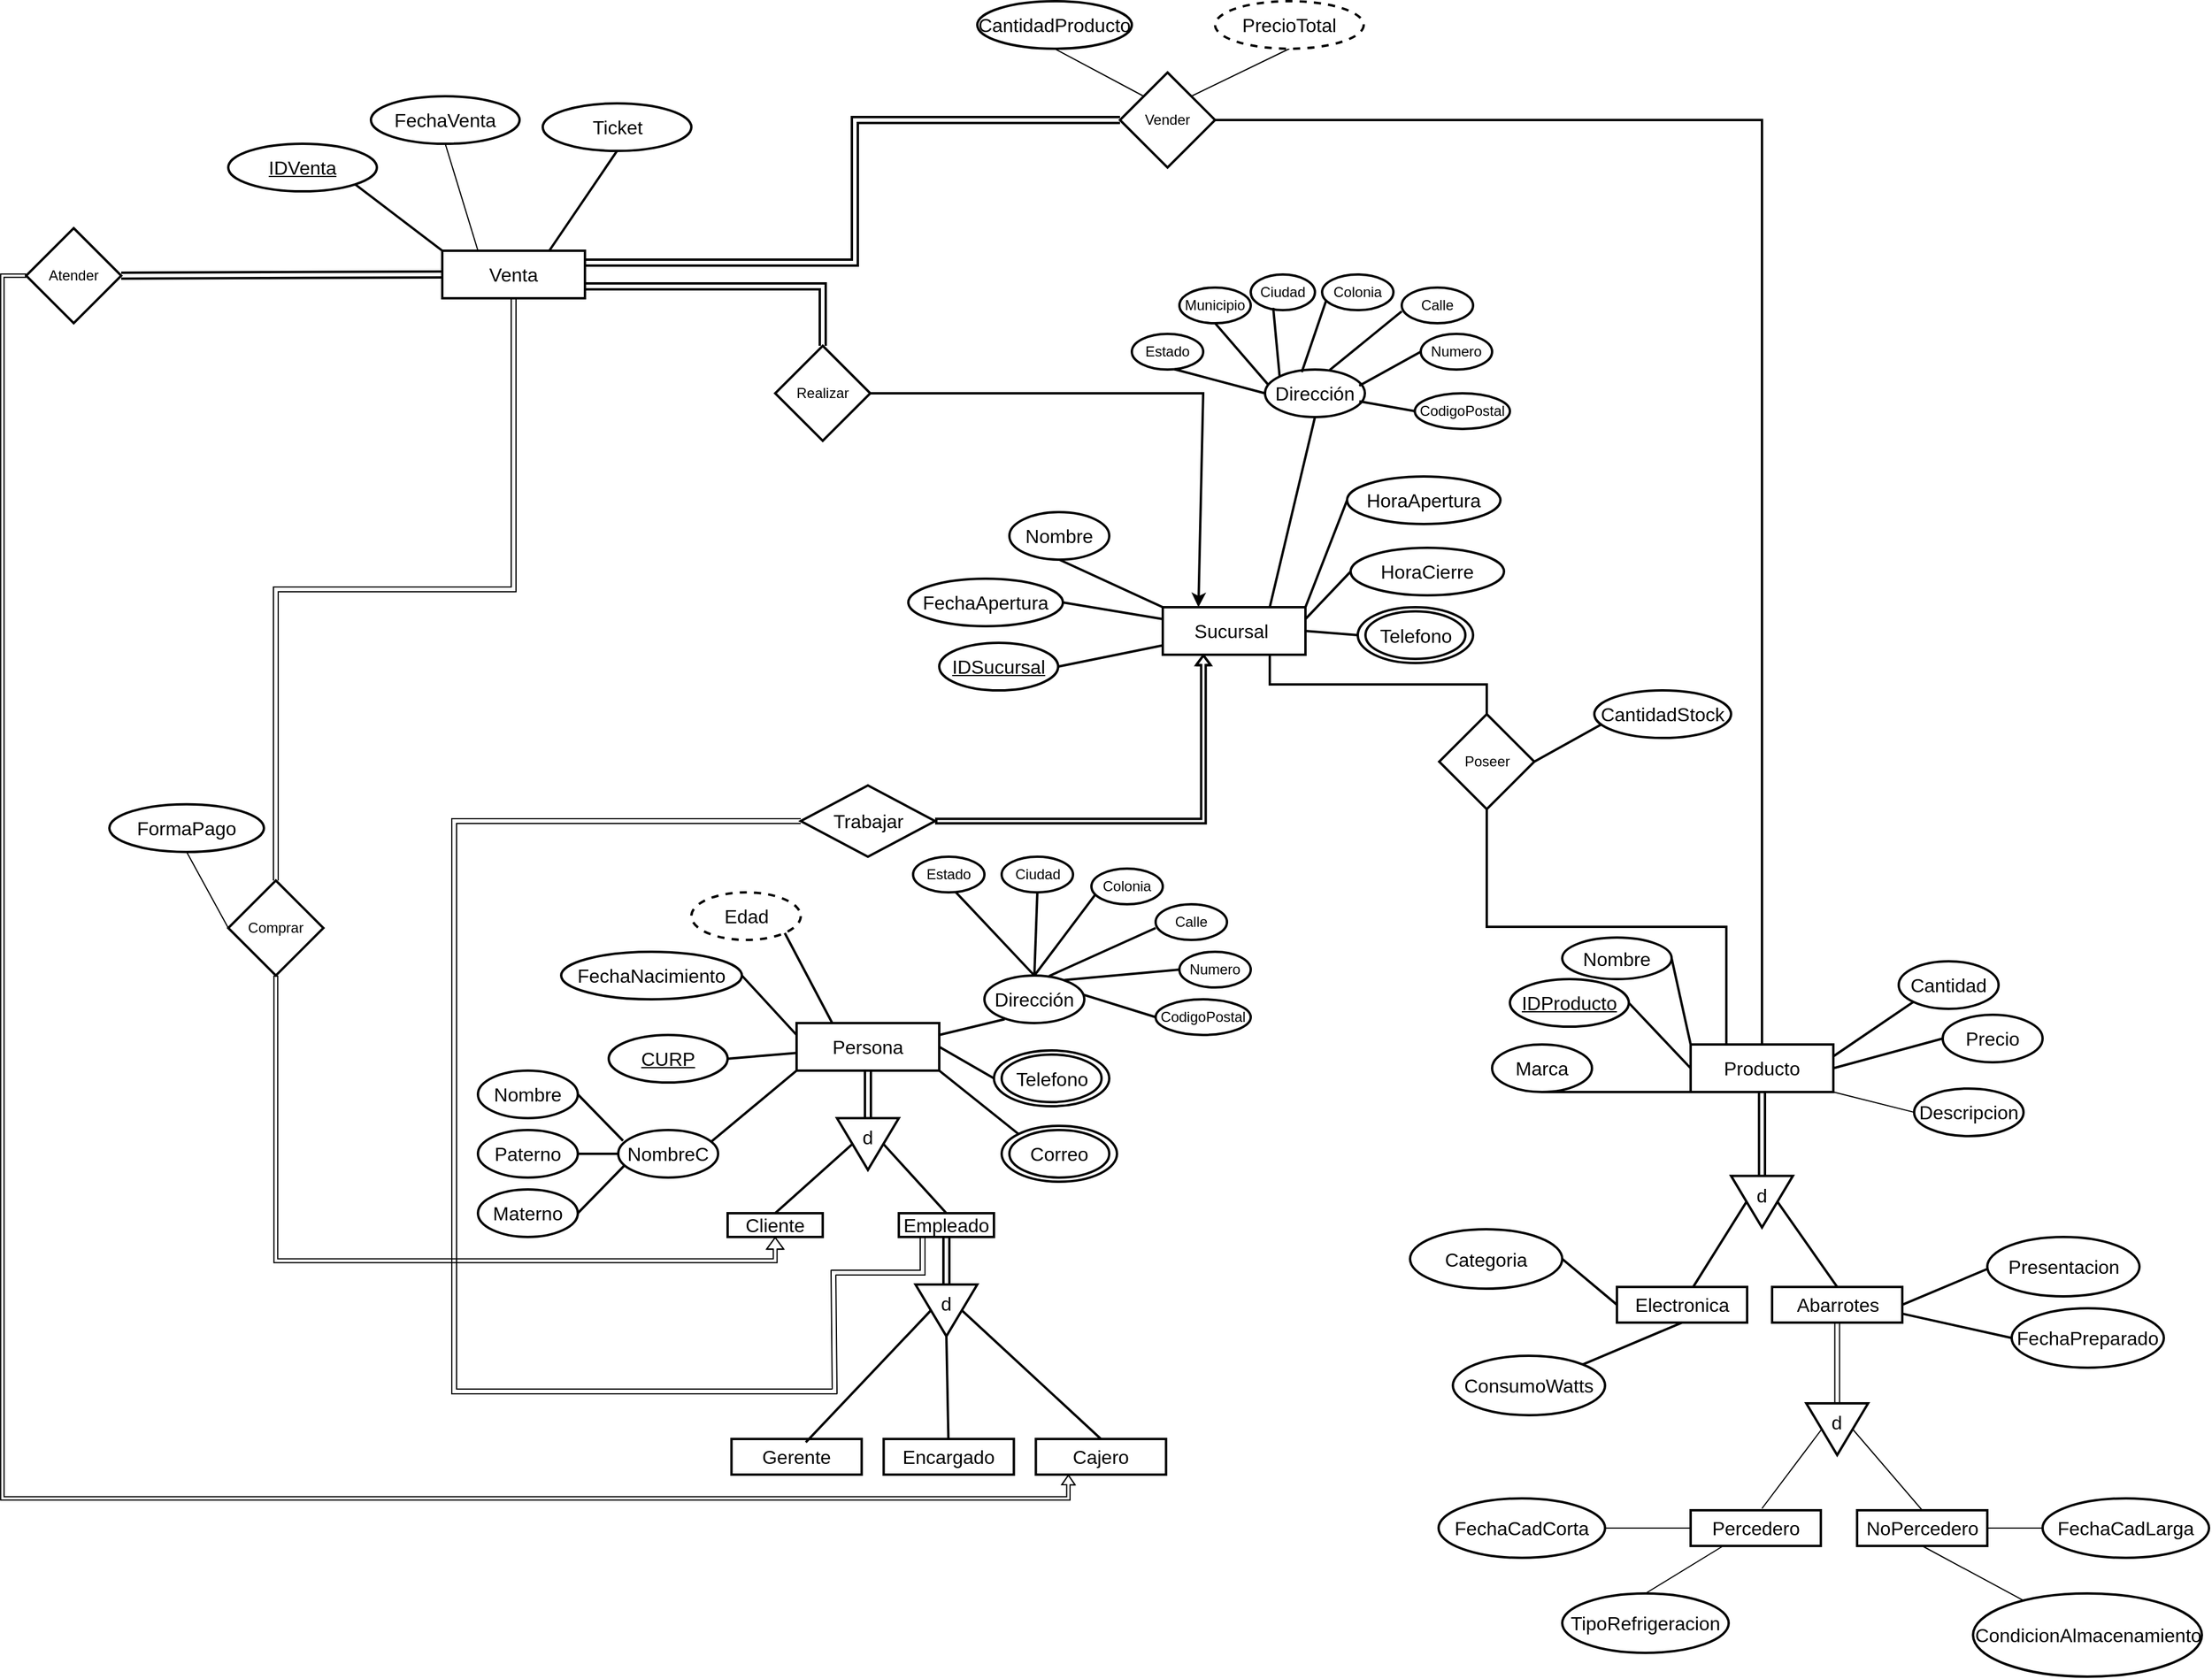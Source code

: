 <mxfile version="20.8.16" type="device"><diagram name="Página-1" id="y93imHbf0GJ7tsc8JhYh"><mxGraphModel dx="1781" dy="1743" grid="1" gridSize="10" guides="1" tooltips="1" connect="1" arrows="1" fold="1" page="1" pageScale="1" pageWidth="827" pageHeight="1169" math="0" shadow="0"><root><mxCell id="0"/><mxCell id="1" parent="0"/><mxCell id="SDcOrCzKYSyjg4_BIdJq-3" value="Sucursal&amp;nbsp;" style="rounded=0;whiteSpace=wrap;html=1;strokeWidth=2;fontSize=16;shadow=0;" parent="1" vertex="1"><mxGeometry x="446" y="-516" width="120" height="40" as="geometry"/></mxCell><mxCell id="SDcOrCzKYSyjg4_BIdJq-11" style="rounded=0;orthogonalLoop=1;jettySize=auto;html=1;exitX=1;exitY=0.5;exitDx=0;exitDy=0;fontSize=16;endArrow=none;endFill=0;strokeWidth=2;" parent="1" source="SDcOrCzKYSyjg4_BIdJq-4" target="SDcOrCzKYSyjg4_BIdJq-3" edge="1"><mxGeometry relative="1" as="geometry"/></mxCell><mxCell id="SDcOrCzKYSyjg4_BIdJq-4" value="IDSucursal" style="ellipse;whiteSpace=wrap;html=1;strokeWidth=2;fontSize=16;fontStyle=4" parent="1" vertex="1"><mxGeometry x="258" y="-486" width="100" height="40" as="geometry"/></mxCell><mxCell id="SDcOrCzKYSyjg4_BIdJq-13" style="edgeStyle=none;rounded=0;orthogonalLoop=1;jettySize=auto;html=1;exitX=0.5;exitY=1;exitDx=0;exitDy=0;entryX=0;entryY=0;entryDx=0;entryDy=0;strokeWidth=2;fontSize=16;endArrow=none;endFill=0;" parent="1" source="SDcOrCzKYSyjg4_BIdJq-5" target="SDcOrCzKYSyjg4_BIdJq-3" edge="1"><mxGeometry relative="1" as="geometry"/></mxCell><mxCell id="SDcOrCzKYSyjg4_BIdJq-5" value="Nombre" style="ellipse;whiteSpace=wrap;html=1;strokeWidth=2;fontSize=16;" parent="1" vertex="1"><mxGeometry x="317" y="-596" width="84" height="40" as="geometry"/></mxCell><mxCell id="SDcOrCzKYSyjg4_BIdJq-12" style="edgeStyle=none;rounded=0;orthogonalLoop=1;jettySize=auto;html=1;exitX=1;exitY=0.5;exitDx=0;exitDy=0;entryX=0;entryY=0.25;entryDx=0;entryDy=0;strokeWidth=2;fontSize=16;endArrow=none;endFill=0;" parent="1" source="SDcOrCzKYSyjg4_BIdJq-6" target="SDcOrCzKYSyjg4_BIdJq-3" edge="1"><mxGeometry relative="1" as="geometry"/></mxCell><mxCell id="SDcOrCzKYSyjg4_BIdJq-6" value="FechaApertura" style="ellipse;whiteSpace=wrap;html=1;strokeWidth=2;fontSize=16;" parent="1" vertex="1"><mxGeometry x="232" y="-540" width="130" height="40" as="geometry"/></mxCell><mxCell id="SDcOrCzKYSyjg4_BIdJq-14" style="edgeStyle=none;rounded=0;orthogonalLoop=1;jettySize=auto;html=1;exitX=0.5;exitY=1;exitDx=0;exitDy=0;entryX=0.75;entryY=0;entryDx=0;entryDy=0;strokeWidth=2;fontSize=16;endArrow=none;endFill=0;" parent="1" source="SDcOrCzKYSyjg4_BIdJq-8" target="SDcOrCzKYSyjg4_BIdJq-3" edge="1"><mxGeometry relative="1" as="geometry"/></mxCell><mxCell id="SDcOrCzKYSyjg4_BIdJq-8" value="Dirección" style="ellipse;whiteSpace=wrap;html=1;strokeWidth=2;fontSize=16;" parent="1" vertex="1"><mxGeometry x="532" y="-716" width="84" height="40" as="geometry"/></mxCell><mxCell id="SDcOrCzKYSyjg4_BIdJq-9" value="Telefono" style="ellipse;whiteSpace=wrap;html=1;strokeWidth=2;fontSize=16;perimeterSpacing=0;" parent="1" vertex="1"><mxGeometry x="616.5" y="-512.5" width="84" height="40" as="geometry"/></mxCell><mxCell id="SDcOrCzKYSyjg4_BIdJq-16" style="edgeStyle=none;rounded=0;orthogonalLoop=1;jettySize=auto;html=1;exitX=0;exitY=0.5;exitDx=0;exitDy=0;entryX=1;entryY=0.5;entryDx=0;entryDy=0;strokeWidth=2;fontSize=16;endArrow=none;endFill=0;" parent="1" source="SDcOrCzKYSyjg4_BIdJq-10" target="SDcOrCzKYSyjg4_BIdJq-3" edge="1"><mxGeometry relative="1" as="geometry"/></mxCell><mxCell id="SDcOrCzKYSyjg4_BIdJq-10" value="" style="ellipse;whiteSpace=wrap;html=1;strokeWidth=2;fontSize=16;fillColor=none;" parent="1" vertex="1"><mxGeometry x="610" y="-516" width="97" height="47" as="geometry"/></mxCell><mxCell id="SDcOrCzKYSyjg4_BIdJq-29" style="edgeStyle=none;rounded=0;orthogonalLoop=1;jettySize=auto;html=1;exitX=1;exitY=0.25;exitDx=0;exitDy=0;entryX=0.203;entryY=0.919;entryDx=0;entryDy=0;strokeWidth=2;fontSize=16;endArrow=none;endFill=0;entryPerimeter=0;" parent="1" source="SDcOrCzKYSyjg4_BIdJq-17" target="e7qFhQFiXCsiyGAXbzyA-15" edge="1"><mxGeometry relative="1" as="geometry"><mxPoint x="316.321" y="-171.849" as="targetPoint"/></mxGeometry></mxCell><mxCell id="SDcOrCzKYSyjg4_BIdJq-38" style="edgeStyle=none;rounded=0;orthogonalLoop=1;jettySize=auto;html=1;exitX=1;exitY=1;exitDx=0;exitDy=0;entryX=0;entryY=0;entryDx=0;entryDy=0;strokeWidth=2;fontSize=16;endArrow=none;endFill=0;" parent="1" source="SDcOrCzKYSyjg4_BIdJq-17" target="SDcOrCzKYSyjg4_BIdJq-37" edge="1"><mxGeometry relative="1" as="geometry"/></mxCell><mxCell id="SDcOrCzKYSyjg4_BIdJq-64" style="edgeStyle=none;rounded=0;orthogonalLoop=1;jettySize=auto;html=1;exitX=0.5;exitY=1;exitDx=0;exitDy=0;entryX=0;entryY=0.5;entryDx=0;entryDy=0;strokeWidth=2;fontSize=16;endArrow=none;endFill=0;shape=link;" parent="1" source="SDcOrCzKYSyjg4_BIdJq-17" target="SDcOrCzKYSyjg4_BIdJq-63" edge="1"><mxGeometry relative="1" as="geometry"/></mxCell><mxCell id="SDcOrCzKYSyjg4_BIdJq-17" value="Persona" style="rounded=0;whiteSpace=wrap;html=1;strokeWidth=2;fontSize=16;shadow=0;" parent="1" vertex="1"><mxGeometry x="138" y="-166" width="120" height="40" as="geometry"/></mxCell><mxCell id="SDcOrCzKYSyjg4_BIdJq-18" style="rounded=0;orthogonalLoop=1;jettySize=auto;html=1;exitX=1;exitY=0.5;exitDx=0;exitDy=0;fontSize=16;endArrow=none;endFill=0;strokeWidth=2;" parent="1" source="SDcOrCzKYSyjg4_BIdJq-19" target="SDcOrCzKYSyjg4_BIdJq-17" edge="1"><mxGeometry relative="1" as="geometry"/></mxCell><mxCell id="SDcOrCzKYSyjg4_BIdJq-19" value="CURP" style="ellipse;whiteSpace=wrap;html=1;strokeWidth=2;fontSize=16;fontStyle=4" parent="1" vertex="1"><mxGeometry x="-20" y="-156" width="100" height="40" as="geometry"/></mxCell><mxCell id="SDcOrCzKYSyjg4_BIdJq-20" style="edgeStyle=none;rounded=0;orthogonalLoop=1;jettySize=auto;html=1;exitX=0.5;exitY=1;exitDx=0;exitDy=0;entryX=0;entryY=1;entryDx=0;entryDy=0;strokeWidth=2;fontSize=16;endArrow=none;endFill=0;" parent="1" source="SDcOrCzKYSyjg4_BIdJq-21" target="SDcOrCzKYSyjg4_BIdJq-17" edge="1"><mxGeometry relative="1" as="geometry"/></mxCell><mxCell id="SDcOrCzKYSyjg4_BIdJq-21" value="NombreC" style="ellipse;whiteSpace=wrap;html=1;strokeWidth=2;fontSize=16;" parent="1" vertex="1"><mxGeometry x="-12" y="-76" width="84" height="40" as="geometry"/></mxCell><mxCell id="SDcOrCzKYSyjg4_BIdJq-22" style="edgeStyle=none;rounded=0;orthogonalLoop=1;jettySize=auto;html=1;exitX=1;exitY=0.5;exitDx=0;exitDy=0;entryX=0;entryY=0.25;entryDx=0;entryDy=0;strokeWidth=2;fontSize=16;endArrow=none;endFill=0;" parent="1" source="SDcOrCzKYSyjg4_BIdJq-23" target="SDcOrCzKYSyjg4_BIdJq-17" edge="1"><mxGeometry relative="1" as="geometry"/></mxCell><mxCell id="SDcOrCzKYSyjg4_BIdJq-23" value="FechaNacimiento" style="ellipse;whiteSpace=wrap;html=1;strokeWidth=2;fontSize=16;" parent="1" vertex="1"><mxGeometry x="-60" y="-226" width="152" height="40" as="geometry"/></mxCell><mxCell id="SDcOrCzKYSyjg4_BIdJq-26" value="Telefono" style="ellipse;whiteSpace=wrap;html=1;strokeWidth=2;fontSize=16;perimeterSpacing=0;" parent="1" vertex="1"><mxGeometry x="310.5" y="-139.5" width="84" height="40" as="geometry"/></mxCell><mxCell id="SDcOrCzKYSyjg4_BIdJq-27" style="edgeStyle=none;rounded=0;orthogonalLoop=1;jettySize=auto;html=1;exitX=0;exitY=0.5;exitDx=0;exitDy=0;entryX=1;entryY=0.5;entryDx=0;entryDy=0;strokeWidth=2;fontSize=16;endArrow=none;endFill=0;" parent="1" source="SDcOrCzKYSyjg4_BIdJq-28" target="SDcOrCzKYSyjg4_BIdJq-17" edge="1"><mxGeometry relative="1" as="geometry"/></mxCell><mxCell id="SDcOrCzKYSyjg4_BIdJq-28" value="" style="ellipse;whiteSpace=wrap;html=1;strokeWidth=2;fontSize=16;fillColor=none;" parent="1" vertex="1"><mxGeometry x="304" y="-143" width="97" height="47" as="geometry"/></mxCell><mxCell id="SDcOrCzKYSyjg4_BIdJq-34" style="edgeStyle=none;rounded=0;orthogonalLoop=1;jettySize=auto;html=1;exitX=1;exitY=0.5;exitDx=0;exitDy=0;entryX=0;entryY=0.5;entryDx=0;entryDy=0;strokeWidth=2;fontSize=16;endArrow=none;endFill=0;" parent="1" source="SDcOrCzKYSyjg4_BIdJq-30" target="SDcOrCzKYSyjg4_BIdJq-21" edge="1"><mxGeometry relative="1" as="geometry"/></mxCell><mxCell id="SDcOrCzKYSyjg4_BIdJq-30" value="Paterno" style="ellipse;whiteSpace=wrap;html=1;strokeWidth=2;fontSize=16;" parent="1" vertex="1"><mxGeometry x="-130" y="-76" width="84" height="40" as="geometry"/></mxCell><mxCell id="SDcOrCzKYSyjg4_BIdJq-35" style="edgeStyle=none;rounded=0;orthogonalLoop=1;jettySize=auto;html=1;exitX=1;exitY=0.5;exitDx=0;exitDy=0;strokeWidth=2;fontSize=16;endArrow=none;endFill=0;entryX=0.06;entryY=0.75;entryDx=0;entryDy=0;entryPerimeter=0;" parent="1" source="SDcOrCzKYSyjg4_BIdJq-31" target="SDcOrCzKYSyjg4_BIdJq-21" edge="1"><mxGeometry relative="1" as="geometry"><mxPoint x="-10" y="-26" as="targetPoint"/></mxGeometry></mxCell><mxCell id="SDcOrCzKYSyjg4_BIdJq-31" value="Materno" style="ellipse;whiteSpace=wrap;html=1;strokeWidth=2;fontSize=16;" parent="1" vertex="1"><mxGeometry x="-130" y="-26" width="84" height="40" as="geometry"/></mxCell><mxCell id="SDcOrCzKYSyjg4_BIdJq-33" style="edgeStyle=none;rounded=0;orthogonalLoop=1;jettySize=auto;html=1;exitX=1;exitY=0.5;exitDx=0;exitDy=0;entryX=0.048;entryY=0.225;entryDx=0;entryDy=0;entryPerimeter=0;strokeWidth=2;fontSize=16;endArrow=none;endFill=0;" parent="1" source="SDcOrCzKYSyjg4_BIdJq-32" target="SDcOrCzKYSyjg4_BIdJq-21" edge="1"><mxGeometry relative="1" as="geometry"/></mxCell><mxCell id="SDcOrCzKYSyjg4_BIdJq-32" value="Nombre" style="ellipse;whiteSpace=wrap;html=1;strokeWidth=2;fontSize=16;" parent="1" vertex="1"><mxGeometry x="-130" y="-126" width="84" height="40" as="geometry"/></mxCell><mxCell id="SDcOrCzKYSyjg4_BIdJq-36" value="Correo" style="ellipse;whiteSpace=wrap;html=1;strokeWidth=2;fontSize=16;perimeterSpacing=0;" parent="1" vertex="1"><mxGeometry x="317" y="-76" width="84" height="40" as="geometry"/></mxCell><mxCell id="SDcOrCzKYSyjg4_BIdJq-37" value="" style="ellipse;whiteSpace=wrap;html=1;strokeWidth=2;fontSize=16;fillColor=none;" parent="1" vertex="1"><mxGeometry x="310.5" y="-79.5" width="97" height="47" as="geometry"/></mxCell><mxCell id="SDcOrCzKYSyjg4_BIdJq-66" style="edgeStyle=none;rounded=0;orthogonalLoop=1;jettySize=auto;html=1;exitX=0.5;exitY=1;exitDx=0;exitDy=0;strokeWidth=2;fontSize=16;endArrow=none;endFill=0;entryX=0.5;entryY=0;entryDx=0;entryDy=0;" parent="1" source="SDcOrCzKYSyjg4_BIdJq-63" target="SDcOrCzKYSyjg4_BIdJq-69" edge="1"><mxGeometry relative="1" as="geometry"><mxPoint x="150" y="-16" as="targetPoint"/></mxGeometry></mxCell><mxCell id="SDcOrCzKYSyjg4_BIdJq-68" style="edgeStyle=none;rounded=0;orthogonalLoop=1;jettySize=auto;html=1;exitX=0.5;exitY=0;exitDx=0;exitDy=0;strokeWidth=2;fontSize=16;endArrow=none;endFill=0;entryX=0.5;entryY=0;entryDx=0;entryDy=0;" parent="1" source="SDcOrCzKYSyjg4_BIdJq-63" target="SDcOrCzKYSyjg4_BIdJq-70" edge="1"><mxGeometry relative="1" as="geometry"><mxPoint x="250" y="-16" as="targetPoint"/></mxGeometry></mxCell><mxCell id="SDcOrCzKYSyjg4_BIdJq-63" value="d" style="triangle;whiteSpace=wrap;html=1;shadow=0;strokeWidth=2;fontSize=16;fillColor=none;direction=south;verticalAlign=top;" parent="1" vertex="1"><mxGeometry x="172" y="-86" width="52" height="43.5" as="geometry"/></mxCell><mxCell id="SDcOrCzKYSyjg4_BIdJq-69" value="Cliente" style="rounded=0;whiteSpace=wrap;html=1;strokeWidth=2;fontSize=16;shadow=0;" parent="1" vertex="1"><mxGeometry x="80" y="-6" width="80" height="20" as="geometry"/></mxCell><mxCell id="SDcOrCzKYSyjg4_BIdJq-70" value="Empleado" style="rounded=0;whiteSpace=wrap;html=1;strokeWidth=2;fontSize=16;shadow=0;" parent="1" vertex="1"><mxGeometry x="224" y="-6" width="80" height="20" as="geometry"/></mxCell><mxCell id="SDcOrCzKYSyjg4_BIdJq-72" value="Trabajar" style="rhombus;whiteSpace=wrap;html=1;shadow=0;strokeWidth=2;fontSize=16;fillColor=none;" parent="1" vertex="1"><mxGeometry x="141.5" y="-366" width="113" height="60" as="geometry"/></mxCell><mxCell id="SDcOrCzKYSyjg4_BIdJq-74" style="edgeStyle=none;rounded=0;orthogonalLoop=1;jettySize=auto;html=1;exitX=0.5;exitY=0;exitDx=0;exitDy=0;strokeWidth=2;fontSize=16;endArrow=none;endFill=0;" parent="1" edge="1"><mxGeometry relative="1" as="geometry"><mxPoint x="824" y="-386" as="sourcePoint"/><mxPoint x="824" y="-386" as="targetPoint"/></mxGeometry></mxCell><mxCell id="e7qFhQFiXCsiyGAXbzyA-1" value="Colonia" style="ellipse;whiteSpace=wrap;html=1;strokeWidth=2;" parent="1" vertex="1"><mxGeometry x="580" y="-796" width="60" height="30" as="geometry"/></mxCell><mxCell id="e7qFhQFiXCsiyGAXbzyA-2" value="Calle" style="ellipse;whiteSpace=wrap;html=1;strokeWidth=2;" parent="1" vertex="1"><mxGeometry x="647" y="-785" width="60" height="30" as="geometry"/></mxCell><mxCell id="e7qFhQFiXCsiyGAXbzyA-3" value="Numero" style="ellipse;whiteSpace=wrap;html=1;strokeWidth=2;" parent="1" vertex="1"><mxGeometry x="663" y="-746" width="60" height="30" as="geometry"/></mxCell><mxCell id="e7qFhQFiXCsiyGAXbzyA-4" value="CodigoPostal" style="ellipse;whiteSpace=wrap;html=1;strokeWidth=2;" parent="1" vertex="1"><mxGeometry x="658" y="-696" width="80" height="30" as="geometry"/></mxCell><mxCell id="e7qFhQFiXCsiyGAXbzyA-5" value="Ciudad" style="ellipse;whiteSpace=wrap;html=1;strokeWidth=2;" parent="1" vertex="1"><mxGeometry x="520" y="-796" width="54" height="30" as="geometry"/></mxCell><mxCell id="e7qFhQFiXCsiyGAXbzyA-6" value="Estado" style="ellipse;whiteSpace=wrap;html=1;strokeWidth=2;" parent="1" vertex="1"><mxGeometry x="420" y="-746" width="60" height="30" as="geometry"/></mxCell><mxCell id="e7qFhQFiXCsiyGAXbzyA-7" value="Municipio&lt;br&gt;" style="ellipse;whiteSpace=wrap;html=1;strokeWidth=2;" parent="1" vertex="1"><mxGeometry x="460" y="-785" width="60" height="30" as="geometry"/></mxCell><mxCell id="e7qFhQFiXCsiyGAXbzyA-8" value="" style="endArrow=none;html=1;rounded=0;exitX=0;exitY=0.5;exitDx=0;exitDy=0;entryX=0.598;entryY=0.992;entryDx=0;entryDy=0;entryPerimeter=0;strokeWidth=2;" parent="1" source="SDcOrCzKYSyjg4_BIdJq-8" target="e7qFhQFiXCsiyGAXbzyA-6" edge="1"><mxGeometry width="50" height="50" relative="1" as="geometry"><mxPoint x="544" y="-696" as="sourcePoint"/><mxPoint x="594" y="-746" as="targetPoint"/></mxGeometry></mxCell><mxCell id="e7qFhQFiXCsiyGAXbzyA-9" value="" style="endArrow=none;html=1;rounded=0;exitX=0.035;exitY=0.327;exitDx=0;exitDy=0;entryX=0.5;entryY=1;entryDx=0;entryDy=0;strokeWidth=2;exitPerimeter=0;" parent="1" source="SDcOrCzKYSyjg4_BIdJq-8" target="e7qFhQFiXCsiyGAXbzyA-7" edge="1"><mxGeometry width="50" height="50" relative="1" as="geometry"><mxPoint x="592" y="-696" as="sourcePoint"/><mxPoint x="525" y="-764" as="targetPoint"/></mxGeometry></mxCell><mxCell id="e7qFhQFiXCsiyGAXbzyA-10" value="" style="endArrow=none;html=1;rounded=0;exitX=0;exitY=0;exitDx=0;exitDy=0;entryX=0.35;entryY=0.937;entryDx=0;entryDy=0;entryPerimeter=0;strokeWidth=2;" parent="1" source="SDcOrCzKYSyjg4_BIdJq-8" target="e7qFhQFiXCsiyGAXbzyA-5" edge="1"><mxGeometry width="50" height="50" relative="1" as="geometry"><mxPoint x="592" y="-696" as="sourcePoint"/><mxPoint x="584" y="-766" as="targetPoint"/></mxGeometry></mxCell><mxCell id="e7qFhQFiXCsiyGAXbzyA-11" value="" style="endArrow=none;html=1;rounded=0;entryX=0.06;entryY=0.713;entryDx=0;entryDy=0;entryPerimeter=0;strokeWidth=2;exitX=0.368;exitY=0.056;exitDx=0;exitDy=0;exitPerimeter=0;" parent="1" source="SDcOrCzKYSyjg4_BIdJq-8" target="e7qFhQFiXCsiyGAXbzyA-1" edge="1"><mxGeometry width="50" height="50" relative="1" as="geometry"><mxPoint x="580" y="-716" as="sourcePoint"/><mxPoint x="636" y="-764" as="targetPoint"/></mxGeometry></mxCell><mxCell id="e7qFhQFiXCsiyGAXbzyA-12" value="" style="endArrow=none;html=1;rounded=0;exitX=0.648;exitY=0.01;exitDx=0;exitDy=0;entryX=0;entryY=0.667;entryDx=0;entryDy=0;entryPerimeter=0;exitPerimeter=0;strokeWidth=2;" parent="1" source="SDcOrCzKYSyjg4_BIdJq-8" target="e7qFhQFiXCsiyGAXbzyA-2" edge="1"><mxGeometry width="50" height="50" relative="1" as="geometry"><mxPoint x="601" y="-695" as="sourcePoint"/><mxPoint x="668" y="-755" as="targetPoint"/></mxGeometry></mxCell><mxCell id="e7qFhQFiXCsiyGAXbzyA-13" value="" style="endArrow=none;html=1;rounded=0;exitX=0.944;exitY=0.341;exitDx=0;exitDy=0;entryX=0;entryY=0.5;entryDx=0;entryDy=0;exitPerimeter=0;strokeWidth=2;" parent="1" source="SDcOrCzKYSyjg4_BIdJq-8" target="e7qFhQFiXCsiyGAXbzyA-3" edge="1"><mxGeometry width="50" height="50" relative="1" as="geometry"><mxPoint x="614" y="-696" as="sourcePoint"/><mxPoint x="674" y="-726" as="targetPoint"/></mxGeometry></mxCell><mxCell id="e7qFhQFiXCsiyGAXbzyA-14" value="" style="endArrow=none;html=1;rounded=0;exitX=0.944;exitY=0.668;exitDx=0;exitDy=0;entryX=0;entryY=0.5;entryDx=0;entryDy=0;exitPerimeter=0;strokeWidth=2;" parent="1" source="SDcOrCzKYSyjg4_BIdJq-8" target="e7qFhQFiXCsiyGAXbzyA-4" edge="1"><mxGeometry width="50" height="50" relative="1" as="geometry"><mxPoint x="624" y="-686" as="sourcePoint"/><mxPoint x="684" y="-716" as="targetPoint"/></mxGeometry></mxCell><mxCell id="e7qFhQFiXCsiyGAXbzyA-15" value="Dirección" style="ellipse;whiteSpace=wrap;html=1;strokeWidth=2;fontSize=16;" parent="1" vertex="1"><mxGeometry x="296" y="-206" width="84" height="40" as="geometry"/></mxCell><mxCell id="e7qFhQFiXCsiyGAXbzyA-16" value="Colonia" style="ellipse;whiteSpace=wrap;html=1;strokeWidth=2;" parent="1" vertex="1"><mxGeometry x="386" y="-296" width="60" height="30" as="geometry"/></mxCell><mxCell id="e7qFhQFiXCsiyGAXbzyA-17" value="Calle" style="ellipse;whiteSpace=wrap;html=1;strokeWidth=2;" parent="1" vertex="1"><mxGeometry x="440" y="-266" width="60" height="30" as="geometry"/></mxCell><mxCell id="e7qFhQFiXCsiyGAXbzyA-18" value="Numero" style="ellipse;whiteSpace=wrap;html=1;strokeWidth=2;" parent="1" vertex="1"><mxGeometry x="460" y="-226" width="60" height="30" as="geometry"/></mxCell><mxCell id="e7qFhQFiXCsiyGAXbzyA-19" value="CodigoPostal" style="ellipse;whiteSpace=wrap;html=1;strokeWidth=2;" parent="1" vertex="1"><mxGeometry x="440" y="-186" width="80" height="30" as="geometry"/></mxCell><mxCell id="e7qFhQFiXCsiyGAXbzyA-21" value="Estado" style="ellipse;whiteSpace=wrap;html=1;strokeWidth=2;" parent="1" vertex="1"><mxGeometry x="236" y="-306" width="60" height="30" as="geometry"/></mxCell><mxCell id="e7qFhQFiXCsiyGAXbzyA-22" value="Ciudad" style="ellipse;whiteSpace=wrap;html=1;strokeWidth=2;" parent="1" vertex="1"><mxGeometry x="310.5" y="-306" width="60" height="30" as="geometry"/></mxCell><mxCell id="e7qFhQFiXCsiyGAXbzyA-23" value="" style="endArrow=none;html=1;rounded=0;exitX=0.5;exitY=0;exitDx=0;exitDy=0;entryX=0.598;entryY=0.992;entryDx=0;entryDy=0;entryPerimeter=0;strokeWidth=2;" parent="1" source="e7qFhQFiXCsiyGAXbzyA-15" target="e7qFhQFiXCsiyGAXbzyA-21" edge="1"><mxGeometry width="50" height="50" relative="1" as="geometry"><mxPoint x="300" y="-196" as="sourcePoint"/><mxPoint x="350" y="-246" as="targetPoint"/></mxGeometry></mxCell><mxCell id="e7qFhQFiXCsiyGAXbzyA-24" value="" style="endArrow=none;html=1;rounded=0;exitX=0.5;exitY=0;exitDx=0;exitDy=0;entryX=0.5;entryY=1;entryDx=0;entryDy=0;strokeWidth=2;" parent="1" source="e7qFhQFiXCsiyGAXbzyA-15" target="e7qFhQFiXCsiyGAXbzyA-22" edge="1"><mxGeometry width="50" height="50" relative="1" as="geometry"><mxPoint x="348" y="-196" as="sourcePoint"/><mxPoint x="281" y="-264" as="targetPoint"/></mxGeometry></mxCell><mxCell id="e7qFhQFiXCsiyGAXbzyA-26" value="" style="endArrow=none;html=1;rounded=0;entryX=0.06;entryY=0.713;entryDx=0;entryDy=0;entryPerimeter=0;strokeWidth=2;" parent="1" target="e7qFhQFiXCsiyGAXbzyA-16" edge="1"><mxGeometry width="50" height="50" relative="1" as="geometry"><mxPoint x="338" y="-206" as="sourcePoint"/><mxPoint x="392" y="-264" as="targetPoint"/></mxGeometry></mxCell><mxCell id="e7qFhQFiXCsiyGAXbzyA-27" value="" style="endArrow=none;html=1;rounded=0;exitX=0.648;exitY=0.01;exitDx=0;exitDy=0;entryX=0;entryY=0.667;entryDx=0;entryDy=0;entryPerimeter=0;exitPerimeter=0;strokeWidth=2;" parent="1" source="e7qFhQFiXCsiyGAXbzyA-15" target="e7qFhQFiXCsiyGAXbzyA-17" edge="1"><mxGeometry width="50" height="50" relative="1" as="geometry"><mxPoint x="357" y="-195" as="sourcePoint"/><mxPoint x="424" y="-255" as="targetPoint"/></mxGeometry></mxCell><mxCell id="e7qFhQFiXCsiyGAXbzyA-28" value="" style="endArrow=none;html=1;rounded=0;exitX=0.801;exitY=0.093;exitDx=0;exitDy=0;entryX=0;entryY=0.5;entryDx=0;entryDy=0;exitPerimeter=0;strokeWidth=2;" parent="1" source="e7qFhQFiXCsiyGAXbzyA-15" target="e7qFhQFiXCsiyGAXbzyA-18" edge="1"><mxGeometry width="50" height="50" relative="1" as="geometry"><mxPoint x="370" y="-196" as="sourcePoint"/><mxPoint x="430" y="-226" as="targetPoint"/></mxGeometry></mxCell><mxCell id="e7qFhQFiXCsiyGAXbzyA-29" value="" style="endArrow=none;html=1;rounded=0;exitX=0.994;exitY=0.405;exitDx=0;exitDy=0;entryX=0;entryY=0.5;entryDx=0;entryDy=0;exitPerimeter=0;strokeWidth=2;" parent="1" source="e7qFhQFiXCsiyGAXbzyA-15" target="e7qFhQFiXCsiyGAXbzyA-19" edge="1"><mxGeometry width="50" height="50" relative="1" as="geometry"><mxPoint x="380" y="-186" as="sourcePoint"/><mxPoint x="440" y="-216" as="targetPoint"/></mxGeometry></mxCell><mxCell id="-lFjjalPd_TYVZ3Hqo6W-2" style="rounded=0;orthogonalLoop=1;jettySize=auto;html=1;exitX=1;exitY=1;exitDx=0;exitDy=0;entryX=0.25;entryY=0;entryDx=0;entryDy=0;endArrow=none;endFill=0;strokeWidth=2;" parent="1" source="-lFjjalPd_TYVZ3Hqo6W-1" target="SDcOrCzKYSyjg4_BIdJq-17" edge="1"><mxGeometry relative="1" as="geometry"/></mxCell><mxCell id="-lFjjalPd_TYVZ3Hqo6W-1" value="Edad" style="ellipse;whiteSpace=wrap;html=1;strokeWidth=2;fontSize=16;dashed=1;" parent="1" vertex="1"><mxGeometry x="49.5" y="-276" width="92" height="40" as="geometry"/></mxCell><mxCell id="V24FUo729_TKY96NZUzJ-1" value="Gerente" style="rounded=0;whiteSpace=wrap;html=1;strokeWidth=2;fontSize=16;shadow=0;" parent="1" vertex="1"><mxGeometry x="83.25" y="184" width="109.5" height="30" as="geometry"/></mxCell><mxCell id="V24FUo729_TKY96NZUzJ-2" value="Encargado" style="rounded=0;whiteSpace=wrap;html=1;strokeWidth=2;fontSize=16;shadow=0;" parent="1" vertex="1"><mxGeometry x="211.25" y="184" width="109.5" height="30" as="geometry"/></mxCell><mxCell id="V24FUo729_TKY96NZUzJ-3" value="Cajero" style="rounded=0;whiteSpace=wrap;html=1;strokeWidth=2;fontSize=16;shadow=0;" parent="1" vertex="1"><mxGeometry x="339.25" y="184" width="109.5" height="30" as="geometry"/></mxCell><mxCell id="V24FUo729_TKY96NZUzJ-4" style="rounded=0;orthogonalLoop=1;jettySize=auto;html=1;exitX=0.5;exitY=1;exitDx=0;exitDy=0;entryX=0.571;entryY=0.093;entryDx=0;entryDy=0;entryPerimeter=0;startArrow=none;startFill=0;endArrow=none;endFill=0;strokeWidth=2;" parent="1" source="V24FUo729_TKY96NZUzJ-7" target="V24FUo729_TKY96NZUzJ-1" edge="1"><mxGeometry relative="1" as="geometry"/></mxCell><mxCell id="V24FUo729_TKY96NZUzJ-5" style="rounded=0;orthogonalLoop=1;jettySize=auto;html=1;exitX=1;exitY=0.5;exitDx=0;exitDy=0;endArrow=none;endFill=0;strokeWidth=2;" parent="1" source="V24FUo729_TKY96NZUzJ-7" target="V24FUo729_TKY96NZUzJ-2" edge="1"><mxGeometry relative="1" as="geometry"/></mxCell><mxCell id="V24FUo729_TKY96NZUzJ-6" style="rounded=0;orthogonalLoop=1;jettySize=auto;html=1;exitX=0.5;exitY=0;exitDx=0;exitDy=0;entryX=0.5;entryY=0;entryDx=0;entryDy=0;endArrow=none;endFill=0;strokeWidth=2;" parent="1" source="V24FUo729_TKY96NZUzJ-7" target="V24FUo729_TKY96NZUzJ-3" edge="1"><mxGeometry relative="1" as="geometry"/></mxCell><mxCell id="V24FUo729_TKY96NZUzJ-7" value="d" style="triangle;whiteSpace=wrap;html=1;shadow=0;strokeWidth=2;fontSize=16;fillColor=none;direction=south;verticalAlign=top;" parent="1" vertex="1"><mxGeometry x="238" y="54" width="52" height="43.5" as="geometry"/></mxCell><mxCell id="laRAB0iq1vr7kRb7a7QE-1" style="edgeStyle=orthogonalEdgeStyle;rounded=0;orthogonalLoop=1;jettySize=auto;html=1;exitX=0.5;exitY=1;exitDx=0;exitDy=0;endArrow=none;endFill=0;shape=link;entryX=0;entryY=0.5;entryDx=0;entryDy=0;strokeWidth=2;" parent="1" source="SDcOrCzKYSyjg4_BIdJq-70" target="V24FUo729_TKY96NZUzJ-7" edge="1"><mxGeometry relative="1" as="geometry"><mxPoint x="276" y="37.5" as="sourcePoint"/><mxPoint x="260" y="44" as="targetPoint"/></mxGeometry></mxCell><mxCell id="qCAPGRRfp1fnLah9rObw-3" style="edgeStyle=orthogonalEdgeStyle;rounded=0;orthogonalLoop=1;jettySize=auto;html=1;exitX=0.5;exitY=0;exitDx=0;exitDy=0;entryX=1;entryY=0.75;entryDx=0;entryDy=0;endArrow=none;endFill=0;strokeWidth=2;shape=link;" parent="1" source="qCAPGRRfp1fnLah9rObw-4" target="qCAPGRRfp1fnLah9rObw-1" edge="1"><mxGeometry relative="1" as="geometry"/></mxCell><mxCell id="qCAPGRRfp1fnLah9rObw-4" value="Realizar" style="rhombus;whiteSpace=wrap;html=1;strokeWidth=2;" parent="1" vertex="1"><mxGeometry x="120" y="-736" width="80" height="80" as="geometry"/></mxCell><mxCell id="A1lybpwNT2Iw2RvdXStQ-45" style="edgeStyle=orthogonalEdgeStyle;rounded=0;orthogonalLoop=1;jettySize=auto;html=1;exitX=0.5;exitY=1;exitDx=0;exitDy=0;entryX=0.5;entryY=1;entryDx=0;entryDy=0;shape=flexArrow;width=3.214;endSize=2.928;endWidth=10.196;" parent="1" source="qCAPGRRfp1fnLah9rObw-6" target="SDcOrCzKYSyjg4_BIdJq-69" edge="1"><mxGeometry relative="1" as="geometry"/></mxCell><mxCell id="qCAPGRRfp1fnLah9rObw-6" value="Comprar" style="rhombus;whiteSpace=wrap;html=1;strokeWidth=2;" parent="1" vertex="1"><mxGeometry x="-340" y="-286" width="80" height="80" as="geometry"/></mxCell><mxCell id="qCAPGRRfp1fnLah9rObw-9" value="&lt;u&gt;IDVenta&lt;/u&gt;" style="ellipse;whiteSpace=wrap;html=1;strokeWidth=2;fontSize=16;" parent="1" vertex="1"><mxGeometry x="-340" y="-906" width="125" height="40" as="geometry"/></mxCell><mxCell id="qCAPGRRfp1fnLah9rObw-11" value="Ticket" style="ellipse;whiteSpace=wrap;html=1;strokeWidth=2;fontSize=16;" parent="1" vertex="1"><mxGeometry x="-75.5" y="-940" width="125" height="40" as="geometry"/></mxCell><mxCell id="qCAPGRRfp1fnLah9rObw-13" style="rounded=0;orthogonalLoop=1;jettySize=auto;html=1;entryX=0.5;entryY=1;entryDx=0;entryDy=0;endArrow=none;endFill=0;startArrow=none;startFill=0;strokeWidth=2;exitX=0.75;exitY=0;exitDx=0;exitDy=0;" parent="1" source="qCAPGRRfp1fnLah9rObw-1" target="qCAPGRRfp1fnLah9rObw-11" edge="1"><mxGeometry relative="1" as="geometry"><mxPoint x="-70" y="-826" as="sourcePoint"/><mxPoint x="130" y="-886" as="targetPoint"/></mxGeometry></mxCell><mxCell id="qCAPGRRfp1fnLah9rObw-15" style="rounded=0;orthogonalLoop=1;jettySize=auto;html=1;exitX=0;exitY=0;exitDx=0;exitDy=0;entryX=1;entryY=1;entryDx=0;entryDy=0;endArrow=none;endFill=0;startArrow=none;startFill=0;strokeWidth=2;" parent="1" source="qCAPGRRfp1fnLah9rObw-1" target="qCAPGRRfp1fnLah9rObw-9" edge="1"><mxGeometry relative="1" as="geometry"><mxPoint x="425" y="-416" as="sourcePoint"/><mxPoint x="246" y="-686" as="targetPoint"/></mxGeometry></mxCell><mxCell id="A1lybpwNT2Iw2RvdXStQ-12" style="edgeStyle=orthogonalEdgeStyle;rounded=0;orthogonalLoop=1;jettySize=auto;html=1;exitX=0;exitY=0.5;exitDx=0;exitDy=0;entryX=0.25;entryY=1;entryDx=0;entryDy=0;shape=flexArrow;endWidth=7.374;endSize=2.354;width=2.828;" parent="1" source="LpxUiTMiiwB9Rb7z2L8V-1" target="V24FUo729_TKY96NZUzJ-3" edge="1"><mxGeometry relative="1" as="geometry"/></mxCell><mxCell id="LpxUiTMiiwB9Rb7z2L8V-1" value="Atender" style="rhombus;whiteSpace=wrap;html=1;strokeWidth=2;" parent="1" vertex="1"><mxGeometry x="-510" y="-835" width="80" height="80" as="geometry"/></mxCell><mxCell id="Y3EOa2EblEabvEicL4kK-2" value="" style="endArrow=none;html=1;rounded=0;entryX=0;entryY=0.5;entryDx=0;entryDy=0;exitX=1;exitY=0.5;exitDx=0;exitDy=0;strokeWidth=2;shape=link;" parent="1" source="LpxUiTMiiwB9Rb7z2L8V-1" target="qCAPGRRfp1fnLah9rObw-1" edge="1"><mxGeometry width="50" height="50" relative="1" as="geometry"><mxPoint x="-10" y="-546" as="sourcePoint"/><mxPoint x="40" y="-596" as="targetPoint"/></mxGeometry></mxCell><mxCell id="IajwomzP-N_ntukSvDKD-2" value="" style="html=1;rounded=0;exitX=1;exitY=0.5;exitDx=0;exitDy=0;entryX=0.25;entryY=0;entryDx=0;entryDy=0;strokeWidth=2;endWidth=8.098;" parent="1" source="qCAPGRRfp1fnLah9rObw-4" target="SDcOrCzKYSyjg4_BIdJq-3" edge="1"><mxGeometry width="100" relative="1" as="geometry"><mxPoint x="230" y="-686" as="sourcePoint"/><mxPoint x="330" y="-686" as="targetPoint"/><Array as="points"><mxPoint x="480" y="-696"/></Array></mxGeometry></mxCell><mxCell id="QGVALjMOaIhiKka2B9pm-2" value="HoraApertura" style="ellipse;whiteSpace=wrap;html=1;strokeWidth=2;fontSize=16;" parent="1" vertex="1"><mxGeometry x="601" y="-626" width="129" height="40" as="geometry"/></mxCell><mxCell id="QGVALjMOaIhiKka2B9pm-3" value="HoraCierre" style="ellipse;whiteSpace=wrap;html=1;strokeWidth=2;fontSize=16;" parent="1" vertex="1"><mxGeometry x="604" y="-566" width="129" height="40" as="geometry"/></mxCell><mxCell id="QGVALjMOaIhiKka2B9pm-5" value="" style="endArrow=none;html=1;rounded=0;entryX=0;entryY=0.5;entryDx=0;entryDy=0;exitX=1;exitY=0;exitDx=0;exitDy=0;strokeWidth=2;" parent="1" source="SDcOrCzKYSyjg4_BIdJq-3" target="QGVALjMOaIhiKka2B9pm-2" edge="1"><mxGeometry width="50" height="50" relative="1" as="geometry"><mxPoint x="560" y="-536" as="sourcePoint"/><mxPoint x="610" y="-586" as="targetPoint"/></mxGeometry></mxCell><mxCell id="QGVALjMOaIhiKka2B9pm-7" value="" style="endArrow=none;html=1;rounded=0;entryX=0;entryY=0.5;entryDx=0;entryDy=0;exitX=1;exitY=0.25;exitDx=0;exitDy=0;strokeWidth=2;" parent="1" source="SDcOrCzKYSyjg4_BIdJq-3" target="QGVALjMOaIhiKka2B9pm-3" edge="1"><mxGeometry width="50" height="50" relative="1" as="geometry"><mxPoint x="576" y="-506" as="sourcePoint"/><mxPoint x="611" y="-576" as="targetPoint"/></mxGeometry></mxCell><mxCell id="A1lybpwNT2Iw2RvdXStQ-49" style="rounded=0;orthogonalLoop=1;jettySize=auto;html=1;exitX=1;exitY=0;exitDx=0;exitDy=0;entryX=0.5;entryY=1;entryDx=0;entryDy=0;endArrow=none;endFill=0;" parent="1" source="qWwX1mVlX0eAsfWvbFBb-1" target="A1lybpwNT2Iw2RvdXStQ-46" edge="1"><mxGeometry relative="1" as="geometry"/></mxCell><mxCell id="qWwX1mVlX0eAsfWvbFBb-1" value="Vender" style="rhombus;whiteSpace=wrap;html=1;strokeWidth=2;" parent="1" vertex="1"><mxGeometry x="410" y="-966" width="80" height="80" as="geometry"/></mxCell><mxCell id="esx8M0LGqioM6ViAFCXe-1" value="" style="endArrow=none;html=1;rounded=0;entryX=0;entryY=0.5;entryDx=0;entryDy=0;exitX=1;exitY=0.25;exitDx=0;exitDy=0;strokeWidth=2;edgeStyle=orthogonalEdgeStyle;shape=link;" parent="1" source="qCAPGRRfp1fnLah9rObw-1" target="qWwX1mVlX0eAsfWvbFBb-1" edge="1"><mxGeometry width="50" height="50" relative="1" as="geometry"><mxPoint x="-35.75" y="-813.5" as="sourcePoint"/><mxPoint x="340" y="-786" as="targetPoint"/><Array as="points"><mxPoint x="187" y="-806"/><mxPoint x="187" y="-926"/></Array></mxGeometry></mxCell><mxCell id="esx8M0LGqioM6ViAFCXe-2" value="" style="html=1;rounded=0;exitX=1;exitY=0.5;exitDx=0;exitDy=0;strokeWidth=2;entryX=0.5;entryY=0;entryDx=0;entryDy=0;edgeStyle=orthogonalEdgeStyle;endArrow=none;endFill=0;" parent="1" source="qWwX1mVlX0eAsfWvbFBb-1" target="yF1xaA-TPXFviaktENeL-21" edge="1"><mxGeometry width="100" relative="1" as="geometry"><mxPoint x="800" y="-556" as="sourcePoint"/><mxPoint x="960" y="-186" as="targetPoint"/><Array as="points"><mxPoint x="950" y="-926"/></Array></mxGeometry></mxCell><mxCell id="F4jltcqMMDS-NGMfWeGV-1" value="" style="shape=flexArrow;html=1;rounded=0;entryX=0.285;entryY=0.989;entryDx=0;entryDy=0;entryPerimeter=0;exitX=1;exitY=0.5;exitDx=0;exitDy=0;edgeStyle=orthogonalEdgeStyle;strokeColor=default;strokeWidth=2;width=2.857;endSize=2.043;endWidth=6.259;" parent="1" source="SDcOrCzKYSyjg4_BIdJq-72" target="SDcOrCzKYSyjg4_BIdJq-3" edge="1"><mxGeometry width="100" relative="1" as="geometry"><mxPoint x="370" y="-356" as="sourcePoint"/><mxPoint x="470" y="-356" as="targetPoint"/><Array as="points"><mxPoint x="480" y="-336"/></Array></mxGeometry></mxCell><mxCell id="yF1xaA-TPXFviaktENeL-7" style="edgeStyle=orthogonalEdgeStyle;rounded=0;orthogonalLoop=1;jettySize=auto;html=1;exitX=0.5;exitY=1;exitDx=0;exitDy=0;entryX=0.25;entryY=0;entryDx=0;entryDy=0;endArrow=none;endFill=0;strokeWidth=2;" parent="1" source="yF1xaA-TPXFviaktENeL-8" target="yF1xaA-TPXFviaktENeL-21" edge="1"><mxGeometry relative="1" as="geometry"><mxPoint x="896.03" y="-16" as="targetPoint"/></mxGeometry></mxCell><mxCell id="yF1xaA-TPXFviaktENeL-8" value="Poseer" style="rhombus;whiteSpace=wrap;html=1;strokeWidth=2;" parent="1" vertex="1"><mxGeometry x="678.5" y="-426" width="80" height="80" as="geometry"/></mxCell><mxCell id="yF1xaA-TPXFviaktENeL-17" style="edgeStyle=none;rounded=0;orthogonalLoop=1;jettySize=auto;html=1;exitX=1;exitY=0.25;exitDx=0;exitDy=0;entryX=0;entryY=1;entryDx=0;entryDy=0;strokeWidth=2;fontSize=16;endArrow=none;endFill=0;" parent="1" source="yF1xaA-TPXFviaktENeL-21" target="yF1xaA-TPXFviaktENeL-28" edge="1"><mxGeometry relative="1" as="geometry"/></mxCell><mxCell id="yF1xaA-TPXFviaktENeL-18" style="edgeStyle=none;rounded=0;orthogonalLoop=1;jettySize=auto;html=1;exitX=1;exitY=0.5;exitDx=0;exitDy=0;entryX=0.5;entryY=0;entryDx=0;entryDy=0;strokeWidth=2;fontSize=16;endArrow=none;endFill=0;" parent="1" source="yF1xaA-TPXFviaktENeL-8" target="yF1xaA-TPXFviaktENeL-31" edge="1"><mxGeometry relative="1" as="geometry"/></mxCell><mxCell id="yF1xaA-TPXFviaktENeL-20" style="edgeStyle=orthogonalEdgeStyle;rounded=0;orthogonalLoop=1;jettySize=auto;html=1;exitX=0.5;exitY=1;exitDx=0;exitDy=0;entryX=0;entryY=0.5;entryDx=0;entryDy=0;shape=link;strokeWidth=2;" parent="1" source="yF1xaA-TPXFviaktENeL-21" target="yF1xaA-TPXFviaktENeL-35" edge="1"><mxGeometry relative="1" as="geometry"/></mxCell><mxCell id="A1lybpwNT2Iw2RvdXStQ-14" style="rounded=0;orthogonalLoop=1;jettySize=auto;html=1;exitX=1;exitY=1;exitDx=0;exitDy=0;entryX=0;entryY=0.5;entryDx=0;entryDy=0;endArrow=none;endFill=0;" parent="1" source="yF1xaA-TPXFviaktENeL-21" target="A1lybpwNT2Iw2RvdXStQ-13" edge="1"><mxGeometry relative="1" as="geometry"/></mxCell><mxCell id="yF1xaA-TPXFviaktENeL-21" value="Producto" style="rounded=0;whiteSpace=wrap;html=1;strokeWidth=2;fontSize=16;shadow=0;" parent="1" vertex="1"><mxGeometry x="890" y="-148" width="120" height="40" as="geometry"/></mxCell><mxCell id="yF1xaA-TPXFviaktENeL-22" style="rounded=0;orthogonalLoop=1;jettySize=auto;html=1;exitX=1;exitY=0.5;exitDx=0;exitDy=0;fontSize=16;endArrow=none;endFill=0;strokeWidth=2;entryX=0;entryY=0.5;entryDx=0;entryDy=0;" parent="1" source="yF1xaA-TPXFviaktENeL-23" target="yF1xaA-TPXFviaktENeL-21" edge="1"><mxGeometry relative="1" as="geometry"><mxPoint x="852" y="-215.288" as="targetPoint"/></mxGeometry></mxCell><mxCell id="yF1xaA-TPXFviaktENeL-23" value="IDProducto" style="ellipse;whiteSpace=wrap;html=1;strokeWidth=2;fontSize=16;fontStyle=4" parent="1" vertex="1"><mxGeometry x="738" y="-203" width="100" height="40" as="geometry"/></mxCell><mxCell id="yF1xaA-TPXFviaktENeL-24" style="edgeStyle=none;rounded=0;orthogonalLoop=1;jettySize=auto;html=1;exitX=0.5;exitY=1;exitDx=0;exitDy=0;entryX=0.142;entryY=1;entryDx=0;entryDy=0;entryPerimeter=0;strokeWidth=2;fontSize=16;endArrow=none;endFill=0;" parent="1" source="yF1xaA-TPXFviaktENeL-25" target="yF1xaA-TPXFviaktENeL-21" edge="1"><mxGeometry relative="1" as="geometry"/></mxCell><mxCell id="yF1xaA-TPXFviaktENeL-25" value="Marca" style="ellipse;whiteSpace=wrap;html=1;strokeWidth=2;fontSize=16;" parent="1" vertex="1"><mxGeometry x="723" y="-148" width="84" height="40" as="geometry"/></mxCell><mxCell id="yF1xaA-TPXFviaktENeL-26" style="edgeStyle=none;rounded=0;orthogonalLoop=1;jettySize=auto;html=1;exitX=1;exitY=0.5;exitDx=0;exitDy=0;entryX=0;entryY=0;entryDx=0;entryDy=0;strokeWidth=2;fontSize=16;endArrow=none;endFill=0;" parent="1" source="yF1xaA-TPXFviaktENeL-27" target="yF1xaA-TPXFviaktENeL-21" edge="1"><mxGeometry relative="1" as="geometry"><mxPoint x="852" y="-238" as="targetPoint"/></mxGeometry></mxCell><mxCell id="yF1xaA-TPXFviaktENeL-27" value="Nombre" style="ellipse;whiteSpace=wrap;html=1;strokeWidth=2;fontSize=16;" parent="1" vertex="1"><mxGeometry x="782" y="-238" width="92" height="35" as="geometry"/></mxCell><mxCell id="yF1xaA-TPXFviaktENeL-28" value="Cantidad" style="ellipse;whiteSpace=wrap;html=1;strokeWidth=2;fontSize=16;" parent="1" vertex="1"><mxGeometry x="1065" y="-218" width="84" height="40" as="geometry"/></mxCell><mxCell id="yF1xaA-TPXFviaktENeL-29" value="Precio" style="ellipse;whiteSpace=wrap;html=1;strokeWidth=2;fontSize=16;perimeterSpacing=0;" parent="1" vertex="1"><mxGeometry x="1102" y="-173" width="84" height="40" as="geometry"/></mxCell><mxCell id="yF1xaA-TPXFviaktENeL-30" style="edgeStyle=none;rounded=0;orthogonalLoop=1;jettySize=auto;html=1;exitX=0;exitY=0.5;exitDx=0;exitDy=0;entryX=1;entryY=0.5;entryDx=0;entryDy=0;strokeWidth=2;fontSize=16;endArrow=none;endFill=0;" parent="1" source="yF1xaA-TPXFviaktENeL-29" target="yF1xaA-TPXFviaktENeL-21" edge="1"><mxGeometry relative="1" as="geometry"><mxPoint x="1052.0" y="-126.5" as="sourcePoint"/></mxGeometry></mxCell><mxCell id="yF1xaA-TPXFviaktENeL-31" value="CantidadStock" style="ellipse;whiteSpace=wrap;html=1;strokeWidth=2;fontSize=16;" parent="1" vertex="1"><mxGeometry x="809" y="-446" width="115" height="40" as="geometry"/></mxCell><mxCell id="yF1xaA-TPXFviaktENeL-35" value="d" style="triangle;whiteSpace=wrap;html=1;shadow=0;strokeWidth=2;fontSize=16;fillColor=none;direction=south;verticalAlign=top;" parent="1" vertex="1"><mxGeometry x="924" y="-37.43" width="52" height="43.5" as="geometry"/></mxCell><mxCell id="yF1xaA-TPXFviaktENeL-36" value="Electronica" style="rounded=0;whiteSpace=wrap;html=1;strokeWidth=2;fontSize=16;shadow=0;" parent="1" vertex="1"><mxGeometry x="828" y="56.07" width="109.5" height="30" as="geometry"/></mxCell><mxCell id="yF1xaA-TPXFviaktENeL-37" style="rounded=0;orthogonalLoop=1;jettySize=auto;html=1;exitX=1;exitY=0.75;exitDx=0;exitDy=0;entryX=0;entryY=0.5;entryDx=0;entryDy=0;startArrow=none;startFill=0;endArrow=none;endFill=0;strokeWidth=2;" parent="1" source="yF1xaA-TPXFviaktENeL-39" target="yF1xaA-TPXFviaktENeL-43" edge="1"><mxGeometry relative="1" as="geometry"/></mxCell><mxCell id="yF1xaA-TPXFviaktENeL-38" style="rounded=0;orthogonalLoop=1;jettySize=auto;html=1;exitX=1;exitY=0.5;exitDx=0;exitDy=0;entryX=0.5;entryY=0;entryDx=0;entryDy=0;endArrow=none;endFill=0;strokeWidth=2;" parent="1" source="yF1xaA-TPXFviaktENeL-39" target="yF1xaA-TPXFviaktENeL-42" edge="1"><mxGeometry relative="1" as="geometry"/></mxCell><mxCell id="A1lybpwNT2Iw2RvdXStQ-19" style="edgeStyle=orthogonalEdgeStyle;rounded=0;orthogonalLoop=1;jettySize=auto;html=1;exitX=0.5;exitY=1;exitDx=0;exitDy=0;entryX=0;entryY=0.5;entryDx=0;entryDy=0;shape=link;" parent="1" source="yF1xaA-TPXFviaktENeL-39" target="A1lybpwNT2Iw2RvdXStQ-18" edge="1"><mxGeometry relative="1" as="geometry"/></mxCell><mxCell id="yF1xaA-TPXFviaktENeL-39" value="Abarrotes" style="rounded=0;whiteSpace=wrap;html=1;strokeWidth=2;fontSize=16;shadow=0;" parent="1" vertex="1"><mxGeometry x="958.5" y="56.07" width="109.5" height="30" as="geometry"/></mxCell><mxCell id="yF1xaA-TPXFviaktENeL-40" style="rounded=0;orthogonalLoop=1;jettySize=auto;html=1;exitX=0.5;exitY=1;exitDx=0;exitDy=0;endArrow=none;endFill=0;strokeWidth=2;" parent="1" source="yF1xaA-TPXFviaktENeL-35" target="yF1xaA-TPXFviaktENeL-36" edge="1"><mxGeometry relative="1" as="geometry"><mxPoint x="902.5" y="68.07" as="sourcePoint"/></mxGeometry></mxCell><mxCell id="yF1xaA-TPXFviaktENeL-41" style="rounded=0;orthogonalLoop=1;jettySize=auto;html=1;exitX=0.5;exitY=0;exitDx=0;exitDy=0;endArrow=none;endFill=0;entryX=0.5;entryY=0;entryDx=0;entryDy=0;strokeWidth=2;" parent="1" source="yF1xaA-TPXFviaktENeL-35" target="yF1xaA-TPXFviaktENeL-39" edge="1"><mxGeometry relative="1" as="geometry"><mxPoint x="915.5" y="46.07" as="sourcePoint"/><mxPoint x="1048" y="96.07" as="targetPoint"/></mxGeometry></mxCell><mxCell id="yF1xaA-TPXFviaktENeL-42" value="Presentacion" style="ellipse;whiteSpace=wrap;html=1;strokeWidth=2;fontSize=16;" parent="1" vertex="1"><mxGeometry x="1139.5" y="14" width="128" height="50" as="geometry"/></mxCell><mxCell id="yF1xaA-TPXFviaktENeL-43" value="FechaPreparado" style="ellipse;whiteSpace=wrap;html=1;strokeWidth=2;fontSize=16;" parent="1" vertex="1"><mxGeometry x="1160" y="74" width="128" height="50" as="geometry"/></mxCell><mxCell id="yF1xaA-TPXFviaktENeL-49" style="rounded=0;orthogonalLoop=1;jettySize=auto;html=1;exitX=1;exitY=0;exitDx=0;exitDy=0;entryX=0.5;entryY=1;entryDx=0;entryDy=0;endArrow=none;endFill=0;strokeWidth=2;" parent="1" source="yF1xaA-TPXFviaktENeL-50" target="yF1xaA-TPXFviaktENeL-36" edge="1"><mxGeometry relative="1" as="geometry"><mxPoint x="883" y="92.57" as="targetPoint"/></mxGeometry></mxCell><mxCell id="yF1xaA-TPXFviaktENeL-50" value="ConsumoWatts" style="ellipse;whiteSpace=wrap;html=1;strokeWidth=2;fontSize=16;" parent="1" vertex="1"><mxGeometry x="690" y="114" width="128" height="50" as="geometry"/></mxCell><mxCell id="yF1xaA-TPXFviaktENeL-51" style="rounded=0;orthogonalLoop=1;jettySize=auto;html=1;exitX=1;exitY=0.5;exitDx=0;exitDy=0;entryX=0;entryY=0.5;entryDx=0;entryDy=0;endArrow=none;endFill=0;strokeWidth=2;" parent="1" source="yF1xaA-TPXFviaktENeL-52" target="yF1xaA-TPXFviaktENeL-36" edge="1"><mxGeometry relative="1" as="geometry"/></mxCell><mxCell id="yF1xaA-TPXFviaktENeL-52" value="Categoria" style="ellipse;whiteSpace=wrap;html=1;strokeWidth=2;fontSize=16;" parent="1" vertex="1"><mxGeometry x="654" y="7.5" width="128" height="50" as="geometry"/></mxCell><mxCell id="ufXFmw6m-RU3tSIqDdaC-1" value="" style="html=1;rounded=0;exitX=0.75;exitY=1;exitDx=0;exitDy=0;entryX=0.5;entryY=0;entryDx=0;entryDy=0;edgeStyle=orthogonalEdgeStyle;strokeWidth=2;endArrow=none;endFill=0;" parent="1" source="SDcOrCzKYSyjg4_BIdJq-3" target="yF1xaA-TPXFviaktENeL-8" edge="1"><mxGeometry width="100" relative="1" as="geometry"><mxPoint x="960" y="-336" as="sourcePoint"/><mxPoint x="1060" y="-336" as="targetPoint"/></mxGeometry></mxCell><mxCell id="A1lybpwNT2Iw2RvdXStQ-11" value="" style="endArrow=open;endFill=1;html=1;rounded=0;shape=link;endWidth=10.701;exitX=0;exitY=0.5;exitDx=0;exitDy=0;entryX=0.25;entryY=1;entryDx=0;entryDy=0;" parent="1" source="SDcOrCzKYSyjg4_BIdJq-72" target="SDcOrCzKYSyjg4_BIdJq-70" edge="1"><mxGeometry width="160" relative="1" as="geometry"><mxPoint x="129" y="-326" as="sourcePoint"/><mxPoint x="214" y="14" as="targetPoint"/><Array as="points"><mxPoint x="-150" y="-336"/><mxPoint x="-150" y="144"/><mxPoint x="170" y="144"/><mxPoint x="169" y="44"/><mxPoint x="244" y="44"/></Array></mxGeometry></mxCell><mxCell id="A1lybpwNT2Iw2RvdXStQ-13" value="Descripcion" style="ellipse;whiteSpace=wrap;html=1;strokeWidth=2;fontSize=16;" parent="1" vertex="1"><mxGeometry x="1077.97" y="-110.93" width="92" height="40" as="geometry"/></mxCell><mxCell id="A1lybpwNT2Iw2RvdXStQ-26" style="rounded=0;orthogonalLoop=1;jettySize=auto;html=1;exitX=0;exitY=0.5;exitDx=0;exitDy=0;endArrow=none;endFill=0;" parent="1" source="A1lybpwNT2Iw2RvdXStQ-15" target="A1lybpwNT2Iw2RvdXStQ-24" edge="1"><mxGeometry relative="1" as="geometry"/></mxCell><mxCell id="A1lybpwNT2Iw2RvdXStQ-15" value="Percedero" style="rounded=0;whiteSpace=wrap;html=1;strokeWidth=2;fontSize=16;shadow=0;" parent="1" vertex="1"><mxGeometry x="890" y="244" width="109.5" height="30" as="geometry"/></mxCell><mxCell id="A1lybpwNT2Iw2RvdXStQ-25" style="rounded=0;orthogonalLoop=1;jettySize=auto;html=1;exitX=1;exitY=0.5;exitDx=0;exitDy=0;entryX=0;entryY=0.5;entryDx=0;entryDy=0;endArrow=none;endFill=0;" parent="1" source="A1lybpwNT2Iw2RvdXStQ-17" target="A1lybpwNT2Iw2RvdXStQ-23" edge="1"><mxGeometry relative="1" as="geometry"/></mxCell><mxCell id="A1lybpwNT2Iw2RvdXStQ-30" style="rounded=0;orthogonalLoop=1;jettySize=auto;html=1;exitX=0.5;exitY=1;exitDx=0;exitDy=0;endArrow=none;endFill=0;" parent="1" source="A1lybpwNT2Iw2RvdXStQ-17" target="A1lybpwNT2Iw2RvdXStQ-29" edge="1"><mxGeometry relative="1" as="geometry"/></mxCell><mxCell id="A1lybpwNT2Iw2RvdXStQ-17" value="NoPercedero" style="rounded=0;whiteSpace=wrap;html=1;strokeWidth=2;fontSize=16;shadow=0;" parent="1" vertex="1"><mxGeometry x="1030" y="244" width="109.5" height="30" as="geometry"/></mxCell><mxCell id="A1lybpwNT2Iw2RvdXStQ-20" style="rounded=0;orthogonalLoop=1;jettySize=auto;html=1;exitX=0.5;exitY=1;exitDx=0;exitDy=0;entryX=0.548;entryY=-0.05;entryDx=0;entryDy=0;entryPerimeter=0;endArrow=none;endFill=0;" parent="1" source="A1lybpwNT2Iw2RvdXStQ-18" target="A1lybpwNT2Iw2RvdXStQ-15" edge="1"><mxGeometry relative="1" as="geometry"/></mxCell><mxCell id="A1lybpwNT2Iw2RvdXStQ-21" style="rounded=0;orthogonalLoop=1;jettySize=auto;html=1;exitX=0.5;exitY=0;exitDx=0;exitDy=0;entryX=0.5;entryY=0;entryDx=0;entryDy=0;endArrow=none;endFill=0;" parent="1" source="A1lybpwNT2Iw2RvdXStQ-18" target="A1lybpwNT2Iw2RvdXStQ-17" edge="1"><mxGeometry relative="1" as="geometry"/></mxCell><mxCell id="A1lybpwNT2Iw2RvdXStQ-18" value="d" style="triangle;whiteSpace=wrap;html=1;shadow=0;strokeWidth=2;fontSize=16;fillColor=none;direction=south;verticalAlign=top;" parent="1" vertex="1"><mxGeometry x="987.25" y="154" width="52" height="43.5" as="geometry"/></mxCell><mxCell id="A1lybpwNT2Iw2RvdXStQ-23" value="FechaCadLarga" style="ellipse;whiteSpace=wrap;html=1;strokeWidth=2;fontSize=16;perimeterSpacing=0;" parent="1" vertex="1"><mxGeometry x="1186" y="234" width="140" height="50" as="geometry"/></mxCell><mxCell id="A1lybpwNT2Iw2RvdXStQ-24" value="FechaCadCorta" style="ellipse;whiteSpace=wrap;html=1;strokeWidth=2;fontSize=16;perimeterSpacing=0;" parent="1" vertex="1"><mxGeometry x="678" y="234" width="140" height="50" as="geometry"/></mxCell><mxCell id="A1lybpwNT2Iw2RvdXStQ-28" style="rounded=0;orthogonalLoop=1;jettySize=auto;html=1;exitX=0.5;exitY=0;exitDx=0;exitDy=0;entryX=0.25;entryY=1;entryDx=0;entryDy=0;endArrow=none;endFill=0;" parent="1" source="A1lybpwNT2Iw2RvdXStQ-27" target="A1lybpwNT2Iw2RvdXStQ-15" edge="1"><mxGeometry relative="1" as="geometry"/></mxCell><mxCell id="A1lybpwNT2Iw2RvdXStQ-27" value="TipoRefrigeracion" style="ellipse;whiteSpace=wrap;html=1;strokeWidth=2;fontSize=16;perimeterSpacing=0;" parent="1" vertex="1"><mxGeometry x="782" y="314" width="140" height="50" as="geometry"/></mxCell><mxCell id="A1lybpwNT2Iw2RvdXStQ-29" value="CondicionAlmacenamiento" style="ellipse;whiteSpace=wrap;html=1;strokeWidth=2;fontSize=16;perimeterSpacing=0;" parent="1" vertex="1"><mxGeometry x="1127.5" y="314" width="192.5" height="70" as="geometry"/></mxCell><mxCell id="A1lybpwNT2Iw2RvdXStQ-34" style="rounded=0;orthogonalLoop=1;jettySize=auto;html=1;exitX=0.5;exitY=1;exitDx=0;exitDy=0;entryX=0.25;entryY=0;entryDx=0;entryDy=0;endArrow=none;endFill=0;" parent="1" source="A1lybpwNT2Iw2RvdXStQ-32" target="qCAPGRRfp1fnLah9rObw-1" edge="1"><mxGeometry relative="1" as="geometry"/></mxCell><mxCell id="A1lybpwNT2Iw2RvdXStQ-32" value="FechaVenta" style="ellipse;whiteSpace=wrap;html=1;strokeWidth=2;fontSize=16;" parent="1" vertex="1"><mxGeometry x="-220" y="-946" width="125" height="40" as="geometry"/></mxCell><mxCell id="qCAPGRRfp1fnLah9rObw-1" value="Venta" style="rounded=0;whiteSpace=wrap;html=1;strokeWidth=2;fontSize=16;shadow=0;" parent="1" vertex="1"><mxGeometry x="-160" y="-816" width="120" height="40" as="geometry"/></mxCell><mxCell id="A1lybpwNT2Iw2RvdXStQ-46" value="PrecioTotal" style="ellipse;whiteSpace=wrap;html=1;strokeWidth=2;fontSize=16;dashed=1;" parent="1" vertex="1"><mxGeometry x="490" y="-1026" width="125" height="40" as="geometry"/></mxCell><mxCell id="A1lybpwNT2Iw2RvdXStQ-50" style="rounded=0;orthogonalLoop=1;jettySize=auto;html=1;exitX=0.5;exitY=1;exitDx=0;exitDy=0;entryX=0;entryY=0;entryDx=0;entryDy=0;endArrow=none;endFill=0;" parent="1" source="A1lybpwNT2Iw2RvdXStQ-48" target="qWwX1mVlX0eAsfWvbFBb-1" edge="1"><mxGeometry relative="1" as="geometry"/></mxCell><mxCell id="A1lybpwNT2Iw2RvdXStQ-48" value="CantidadProducto" style="ellipse;whiteSpace=wrap;html=1;strokeWidth=2;fontSize=16;" parent="1" vertex="1"><mxGeometry x="290" y="-1026" width="130" height="40" as="geometry"/></mxCell><mxCell id="A1lybpwNT2Iw2RvdXStQ-44" style="edgeStyle=orthogonalEdgeStyle;rounded=0;orthogonalLoop=1;jettySize=auto;html=1;exitX=0.5;exitY=0;exitDx=0;exitDy=0;entryX=0.5;entryY=1;entryDx=0;entryDy=0;endWidth=9.783;shape=link;" parent="1" source="qCAPGRRfp1fnLah9rObw-6" target="qCAPGRRfp1fnLah9rObw-1" edge="1"><mxGeometry relative="1" as="geometry"><mxPoint x="-300" y="-432.5" as="targetPoint"/></mxGeometry></mxCell><mxCell id="lxHt88wsUdiXi4czoTxR-1" style="rounded=0;orthogonalLoop=1;jettySize=auto;html=1;entryX=0.5;entryY=1;entryDx=0;entryDy=0;endArrow=none;endFill=0;exitX=0;exitY=0.5;exitDx=0;exitDy=0;" parent="1" source="qCAPGRRfp1fnLah9rObw-6" target="lxHt88wsUdiXi4czoTxR-2" edge="1"><mxGeometry relative="1" as="geometry"><mxPoint x="-294.182" y="-295.998" as="sourcePoint"/></mxGeometry></mxCell><mxCell id="lxHt88wsUdiXi4czoTxR-2" value="FormaPago" style="ellipse;whiteSpace=wrap;html=1;strokeWidth=2;fontSize=16;" parent="1" vertex="1"><mxGeometry x="-440" y="-350.18" width="130" height="40.18" as="geometry"/></mxCell></root></mxGraphModel></diagram></mxfile>
